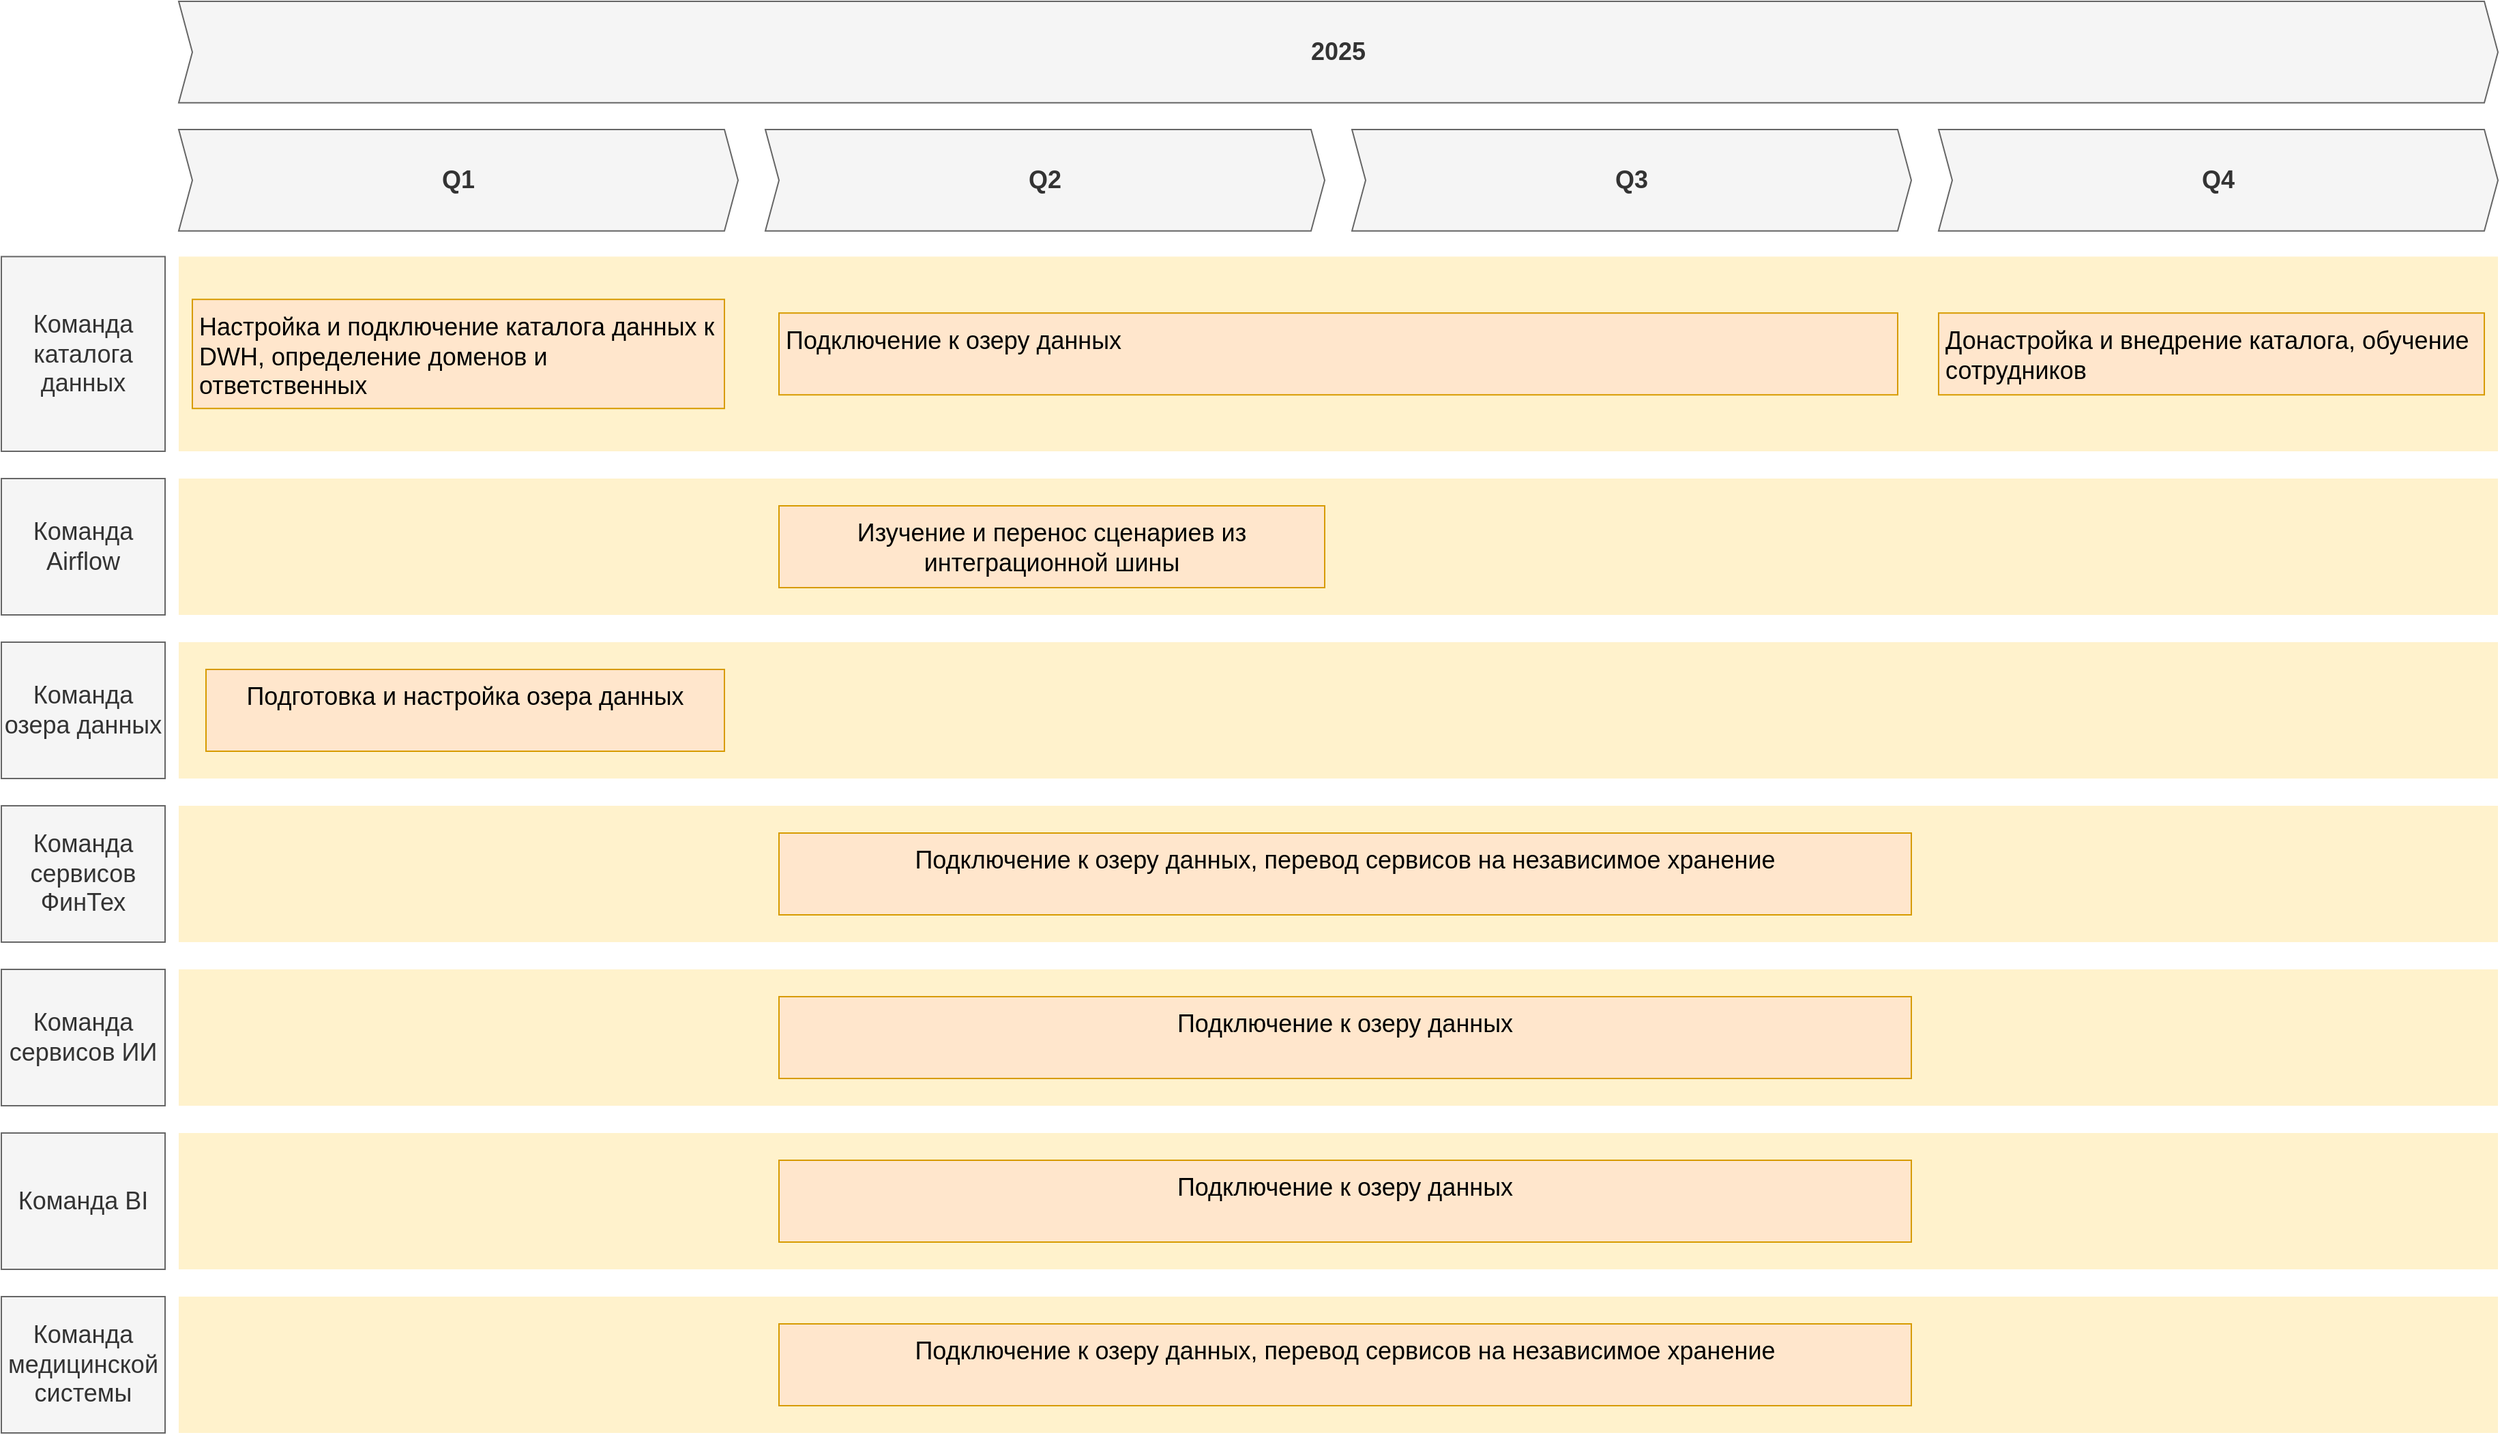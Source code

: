 <mxfile version="26.0.4">
  <diagram name="Страница — 1" id="-1bTtDRLrD2sbuSupK6Z">
    <mxGraphModel dx="7056" dy="3977" grid="1" gridSize="10" guides="1" tooltips="1" connect="1" arrows="1" fold="1" page="1" pageScale="1" pageWidth="1169" pageHeight="827" math="0" shadow="0">
      <root>
        <mxCell id="0" />
        <mxCell id="1" parent="0" />
        <mxCell id="WYM-cAYEc0dEJcSYJcjf-1" value="" style="shape=rect;fillColor=#fff2cc;strokeColor=none;fontSize=24;html=1;whiteSpace=wrap;align=left;verticalAlign=top;spacing=5;rounded=0;" vertex="1" parent="1">
          <mxGeometry x="-3330" y="-1270" width="1700" height="100" as="geometry" />
        </mxCell>
        <mxCell id="WYM-cAYEc0dEJcSYJcjf-2" value="" style="shape=rect;fillColor=#fff2cc;strokeColor=none;fontSize=24;html=1;whiteSpace=wrap;align=left;verticalAlign=top;spacing=5;rounded=0;" vertex="1" parent="1">
          <mxGeometry x="-3330" y="-1432.8" width="1700" height="142.8" as="geometry" />
        </mxCell>
        <mxCell id="WYM-cAYEc0dEJcSYJcjf-3" value="Настройка и подключение каталога данных к DWH, определение доменов и ответственных" style="shape=rect;fillColor=#ffe6cc;strokeColor=#d79b00;fontSize=18;html=1;whiteSpace=wrap;align=left;verticalAlign=top;spacing=5;rounded=0;" vertex="1" parent="1">
          <mxGeometry x="-3320" y="-1401.4" width="390" height="80" as="geometry" />
        </mxCell>
        <mxCell id="WYM-cAYEc0dEJcSYJcjf-5" value="Команда каталога данных" style="rounded=0;whiteSpace=wrap;html=1;fillColor=#f5f5f5;fontColor=#333333;strokeColor=#666666;fontSize=18;" vertex="1" parent="1">
          <mxGeometry x="-3460" y="-1432.8" width="120" height="142.8" as="geometry" />
        </mxCell>
        <mxCell id="WYM-cAYEc0dEJcSYJcjf-6" value="Команда Airflow" style="rounded=0;whiteSpace=wrap;html=1;fillColor=#f5f5f5;fontColor=#333333;strokeColor=#666666;fontSize=18;" vertex="1" parent="1">
          <mxGeometry x="-3460" y="-1270" width="120" height="100" as="geometry" />
        </mxCell>
        <mxCell id="WYM-cAYEc0dEJcSYJcjf-7" value="Q1" style="shape=step;perimeter=stepPerimeter;whiteSpace=wrap;html=1;fixedSize=1;size=10;fillColor=#f5f5f5;strokeColor=#666666;fontSize=18;fontStyle=1;align=center;rounded=0;fontColor=#333333;" vertex="1" parent="1">
          <mxGeometry x="-3330" y="-1526" width="410" height="74.4" as="geometry" />
        </mxCell>
        <mxCell id="WYM-cAYEc0dEJcSYJcjf-8" value="Изучение и перенос сценариев из интеграционной шины" style="shape=rect;fillColor=#ffe6cc;strokeColor=#d79b00;fontSize=18;html=1;whiteSpace=wrap;align=center;verticalAlign=top;spacing=5;rounded=0;" vertex="1" parent="1">
          <mxGeometry x="-2890" y="-1250" width="400" height="60" as="geometry" />
        </mxCell>
        <mxCell id="WYM-cAYEc0dEJcSYJcjf-9" value="2025" style="shape=step;perimeter=stepPerimeter;whiteSpace=wrap;html=1;fixedSize=1;size=10;fillColor=#f5f5f5;strokeColor=#666666;fontSize=18;fontStyle=1;align=center;rounded=0;fontColor=#333333;" vertex="1" parent="1">
          <mxGeometry x="-3330" y="-1620" width="1700" height="74.4" as="geometry" />
        </mxCell>
        <mxCell id="WYM-cAYEc0dEJcSYJcjf-10" value="Q2" style="shape=step;perimeter=stepPerimeter;whiteSpace=wrap;html=1;fixedSize=1;size=10;fillColor=#f5f5f5;strokeColor=#666666;fontSize=18;fontStyle=1;align=center;rounded=0;fontColor=#333333;" vertex="1" parent="1">
          <mxGeometry x="-2900" y="-1526" width="410" height="74.4" as="geometry" />
        </mxCell>
        <mxCell id="WYM-cAYEc0dEJcSYJcjf-12" value="Q3" style="shape=step;perimeter=stepPerimeter;whiteSpace=wrap;html=1;fixedSize=1;size=10;fillColor=#f5f5f5;strokeColor=#666666;fontSize=18;fontStyle=1;align=center;rounded=0;fontColor=#333333;" vertex="1" parent="1">
          <mxGeometry x="-2470" y="-1526" width="410" height="74.4" as="geometry" />
        </mxCell>
        <mxCell id="WYM-cAYEc0dEJcSYJcjf-13" value="Q4" style="shape=step;perimeter=stepPerimeter;whiteSpace=wrap;html=1;fixedSize=1;size=10;fillColor=#f5f5f5;strokeColor=#666666;fontSize=18;fontStyle=1;align=center;rounded=0;fontColor=#333333;" vertex="1" parent="1">
          <mxGeometry x="-2040" y="-1526" width="410" height="74.4" as="geometry" />
        </mxCell>
        <mxCell id="WYM-cAYEc0dEJcSYJcjf-14" value="" style="shape=rect;fillColor=#fff2cc;strokeColor=none;fontSize=24;html=1;whiteSpace=wrap;align=left;verticalAlign=top;spacing=5;rounded=0;" vertex="1" parent="1">
          <mxGeometry x="-3330" y="-1150" width="1700" height="100" as="geometry" />
        </mxCell>
        <mxCell id="WYM-cAYEc0dEJcSYJcjf-15" value="Команда озера данных" style="rounded=0;whiteSpace=wrap;html=1;fillColor=#f5f5f5;fontColor=#333333;strokeColor=#666666;fontSize=18;" vertex="1" parent="1">
          <mxGeometry x="-3460" y="-1150" width="120" height="100" as="geometry" />
        </mxCell>
        <mxCell id="WYM-cAYEc0dEJcSYJcjf-16" value="Подготовка и настройка озера данных" style="shape=rect;fillColor=#ffe6cc;strokeColor=#d79b00;fontSize=18;html=1;whiteSpace=wrap;align=center;verticalAlign=top;spacing=5;rounded=0;" vertex="1" parent="1">
          <mxGeometry x="-3310" y="-1130" width="380" height="60" as="geometry" />
        </mxCell>
        <mxCell id="WYM-cAYEc0dEJcSYJcjf-17" value="" style="shape=rect;fillColor=#fff2cc;strokeColor=none;fontSize=24;html=1;whiteSpace=wrap;align=left;verticalAlign=top;spacing=5;rounded=0;" vertex="1" parent="1">
          <mxGeometry x="-3330" y="-1030" width="1700" height="100" as="geometry" />
        </mxCell>
        <mxCell id="WYM-cAYEc0dEJcSYJcjf-18" value="Команда сервисов ФинТех" style="rounded=0;whiteSpace=wrap;html=1;fillColor=#f5f5f5;fontColor=#333333;strokeColor=#666666;fontSize=18;" vertex="1" parent="1">
          <mxGeometry x="-3460" y="-1030" width="120" height="100" as="geometry" />
        </mxCell>
        <mxCell id="WYM-cAYEc0dEJcSYJcjf-19" value="Подключение к озеру данных, перевод сервисов на независимое хранение" style="shape=rect;fillColor=#ffe6cc;strokeColor=#d79b00;fontSize=18;html=1;whiteSpace=wrap;align=center;verticalAlign=top;spacing=5;rounded=0;" vertex="1" parent="1">
          <mxGeometry x="-2890" y="-1010" width="830" height="60" as="geometry" />
        </mxCell>
        <mxCell id="WYM-cAYEc0dEJcSYJcjf-20" value="Подключение к озеру данных" style="shape=rect;fillColor=#ffe6cc;strokeColor=#d79b00;fontSize=18;html=1;whiteSpace=wrap;align=left;verticalAlign=top;spacing=5;rounded=0;" vertex="1" parent="1">
          <mxGeometry x="-2890" y="-1391.4" width="820" height="60" as="geometry" />
        </mxCell>
        <mxCell id="WYM-cAYEc0dEJcSYJcjf-21" value="" style="shape=rect;fillColor=#fff2cc;strokeColor=none;fontSize=24;html=1;whiteSpace=wrap;align=left;verticalAlign=top;spacing=5;rounded=0;" vertex="1" parent="1">
          <mxGeometry x="-3330" y="-910" width="1700" height="100" as="geometry" />
        </mxCell>
        <mxCell id="WYM-cAYEc0dEJcSYJcjf-22" value="Команда сервисов ИИ" style="rounded=0;whiteSpace=wrap;html=1;fillColor=#f5f5f5;fontColor=#333333;strokeColor=#666666;fontSize=18;" vertex="1" parent="1">
          <mxGeometry x="-3460" y="-910" width="120" height="100" as="geometry" />
        </mxCell>
        <mxCell id="WYM-cAYEc0dEJcSYJcjf-23" value="Подключение к озеру данных" style="shape=rect;fillColor=#ffe6cc;strokeColor=#d79b00;fontSize=18;html=1;whiteSpace=wrap;align=center;verticalAlign=top;spacing=5;rounded=0;" vertex="1" parent="1">
          <mxGeometry x="-2890" y="-890" width="830" height="60" as="geometry" />
        </mxCell>
        <mxCell id="WYM-cAYEc0dEJcSYJcjf-24" value="" style="shape=rect;fillColor=#fff2cc;strokeColor=none;fontSize=24;html=1;whiteSpace=wrap;align=left;verticalAlign=top;spacing=5;rounded=0;" vertex="1" parent="1">
          <mxGeometry x="-3330" y="-790" width="1700" height="100" as="geometry" />
        </mxCell>
        <mxCell id="WYM-cAYEc0dEJcSYJcjf-25" value="Команда BI" style="rounded=0;whiteSpace=wrap;html=1;fillColor=#f5f5f5;fontColor=#333333;strokeColor=#666666;fontSize=18;" vertex="1" parent="1">
          <mxGeometry x="-3460" y="-790" width="120" height="100" as="geometry" />
        </mxCell>
        <mxCell id="WYM-cAYEc0dEJcSYJcjf-26" value="Подключение к озеру данных" style="shape=rect;fillColor=#ffe6cc;strokeColor=#d79b00;fontSize=18;html=1;whiteSpace=wrap;align=center;verticalAlign=top;spacing=5;rounded=0;" vertex="1" parent="1">
          <mxGeometry x="-2890" y="-770" width="830" height="60" as="geometry" />
        </mxCell>
        <mxCell id="WYM-cAYEc0dEJcSYJcjf-27" value="Донастройка и внедрение каталога, обучение сотрудников" style="shape=rect;fillColor=#ffe6cc;strokeColor=#d79b00;fontSize=18;html=1;whiteSpace=wrap;align=left;verticalAlign=top;spacing=5;rounded=0;" vertex="1" parent="1">
          <mxGeometry x="-2040" y="-1391.4" width="400" height="60" as="geometry" />
        </mxCell>
        <mxCell id="WYM-cAYEc0dEJcSYJcjf-28" value="" style="shape=rect;fillColor=#fff2cc;strokeColor=none;fontSize=24;html=1;whiteSpace=wrap;align=left;verticalAlign=top;spacing=5;rounded=0;" vertex="1" parent="1">
          <mxGeometry x="-3330" y="-670" width="1700" height="100" as="geometry" />
        </mxCell>
        <mxCell id="WYM-cAYEc0dEJcSYJcjf-29" value="Команда медицинской системы" style="rounded=0;whiteSpace=wrap;html=1;fillColor=#f5f5f5;fontColor=#333333;strokeColor=#666666;fontSize=18;" vertex="1" parent="1">
          <mxGeometry x="-3460" y="-670" width="120" height="100" as="geometry" />
        </mxCell>
        <mxCell id="WYM-cAYEc0dEJcSYJcjf-30" value="Подключение к озеру данных, перевод сервисов на независимое хранение" style="shape=rect;fillColor=#ffe6cc;strokeColor=#d79b00;fontSize=18;html=1;whiteSpace=wrap;align=center;verticalAlign=top;spacing=5;rounded=0;" vertex="1" parent="1">
          <mxGeometry x="-2890" y="-650" width="830" height="60" as="geometry" />
        </mxCell>
      </root>
    </mxGraphModel>
  </diagram>
</mxfile>
